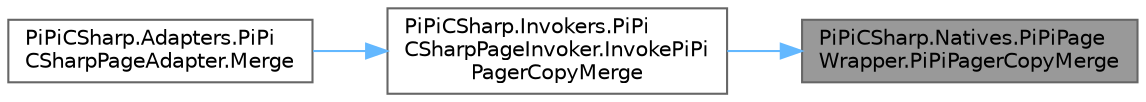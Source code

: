 digraph "PiPiCSharp.Natives.PiPiPageWrapper.PiPiPagerCopyMerge"
{
 // LATEX_PDF_SIZE
  bgcolor="transparent";
  edge [fontname=Helvetica,fontsize=10,labelfontname=Helvetica,labelfontsize=10];
  node [fontname=Helvetica,fontsize=10,shape=box,height=0.2,width=0.4];
  rankdir="RL";
  Node1 [id="Node000001",label="PiPiCSharp.Natives.PiPiPage\lWrapper.PiPiPagerCopyMerge",height=0.2,width=0.4,color="gray40", fillcolor="grey60", style="filled", fontcolor="black",tooltip="Invoke c++ PiPiPager to copy merged."];
  Node1 -> Node2 [id="edge1_Node000001_Node000002",dir="back",color="steelblue1",style="solid",tooltip=" "];
  Node2 [id="Node000002",label="PiPiCSharp.Invokers.PiPi\lCSharpPageInvoker.InvokePiPi\lPagerCopyMerge",height=0.2,width=0.4,color="grey40", fillcolor="white", style="filled",URL="$class_pi_pi_c_sharp_1_1_invokers_1_1_pi_pi_c_sharp_page_invoker.html#a30d546a7e9f596e24f7eac15ab365f22",tooltip="Invoke PiPiPageWrapper PiPiPagerCopyMerge."];
  Node2 -> Node3 [id="edge2_Node000002_Node000003",dir="back",color="steelblue1",style="solid",tooltip=" "];
  Node3 [id="Node000003",label="PiPiCSharp.Adapters.PiPi\lCSharpPageAdapter.Merge",height=0.2,width=0.4,color="grey40", fillcolor="white", style="filled",URL="$class_pi_pi_c_sharp_1_1_adapters_1_1_pi_pi_c_sharp_page_adapter.html#abcfe79967d72d2ca54966a28c39f87d1",tooltip="Merge specific index PDF."];
}
